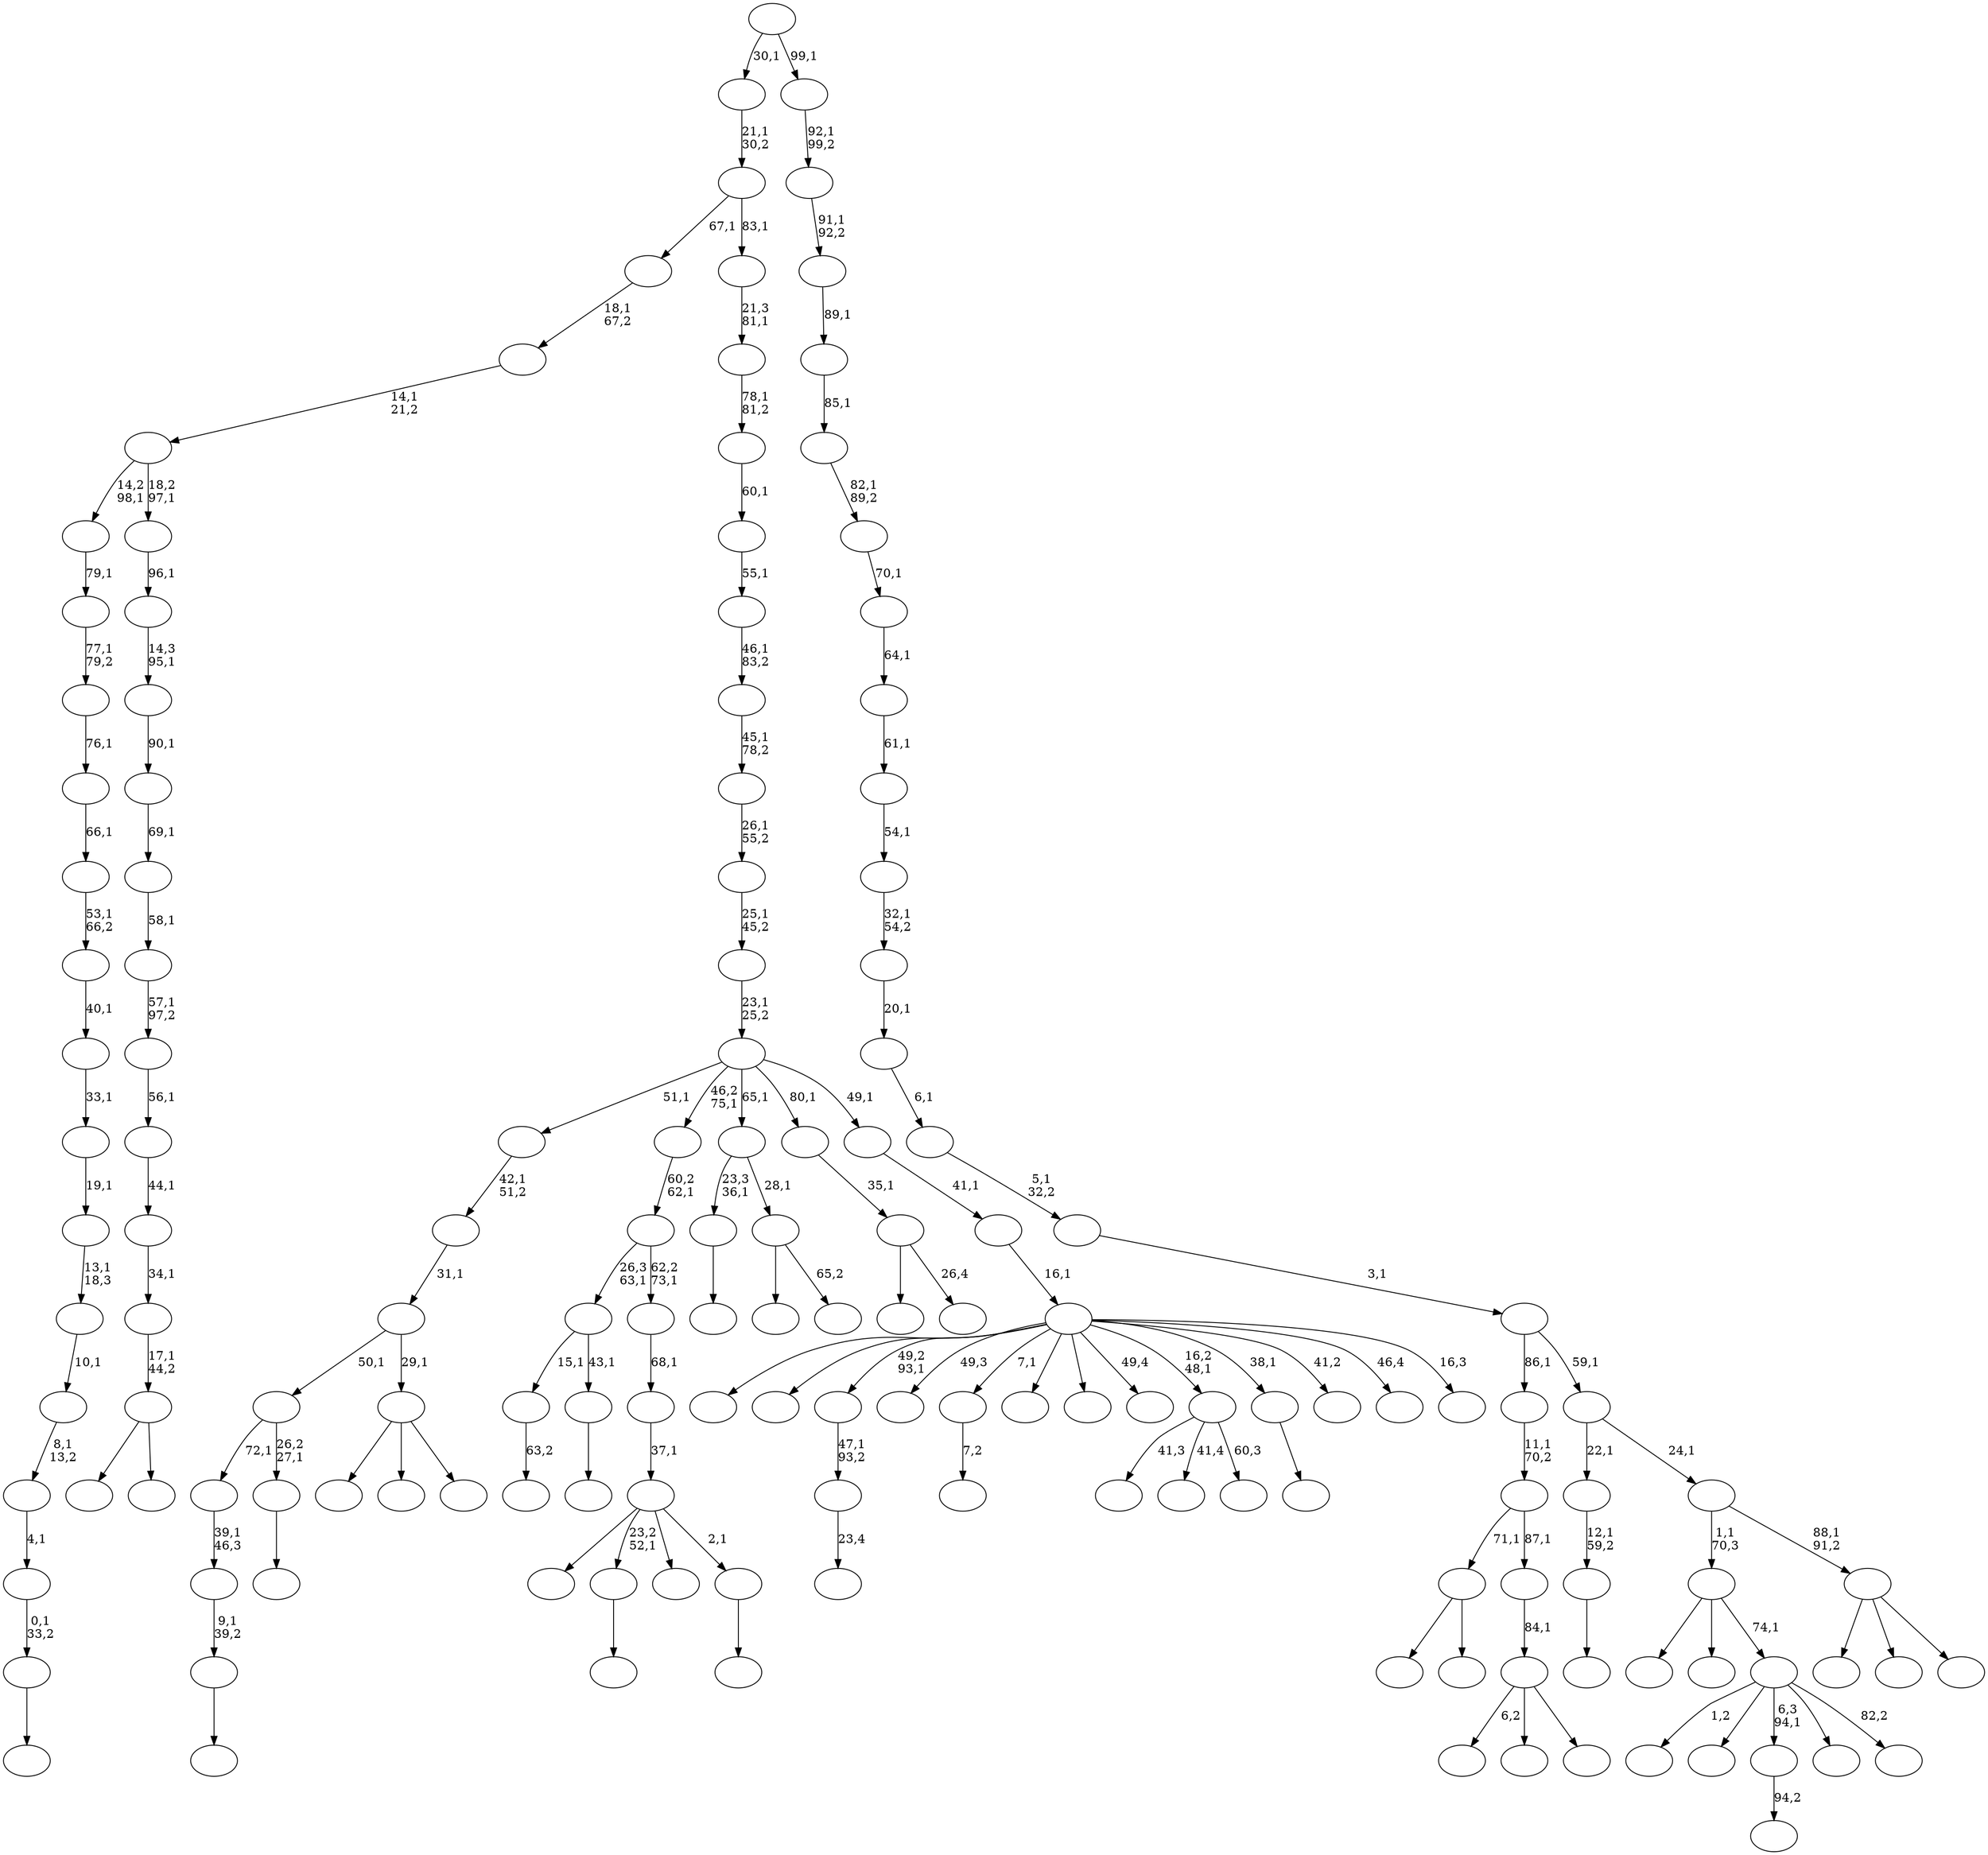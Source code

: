 digraph T {
	150 [label=""]
	149 [label=""]
	148 [label=""]
	147 [label=""]
	146 [label=""]
	145 [label=""]
	144 [label=""]
	143 [label=""]
	142 [label=""]
	141 [label=""]
	140 [label=""]
	139 [label=""]
	138 [label=""]
	137 [label=""]
	136 [label=""]
	135 [label=""]
	134 [label=""]
	133 [label=""]
	132 [label=""]
	131 [label=""]
	130 [label=""]
	129 [label=""]
	128 [label=""]
	127 [label=""]
	126 [label=""]
	125 [label=""]
	124 [label=""]
	123 [label=""]
	122 [label=""]
	121 [label=""]
	120 [label=""]
	119 [label=""]
	118 [label=""]
	117 [label=""]
	116 [label=""]
	115 [label=""]
	114 [label=""]
	113 [label=""]
	112 [label=""]
	111 [label=""]
	110 [label=""]
	109 [label=""]
	108 [label=""]
	107 [label=""]
	106 [label=""]
	105 [label=""]
	104 [label=""]
	103 [label=""]
	102 [label=""]
	101 [label=""]
	100 [label=""]
	99 [label=""]
	98 [label=""]
	97 [label=""]
	96 [label=""]
	95 [label=""]
	94 [label=""]
	93 [label=""]
	92 [label=""]
	91 [label=""]
	90 [label=""]
	89 [label=""]
	88 [label=""]
	87 [label=""]
	86 [label=""]
	85 [label=""]
	84 [label=""]
	83 [label=""]
	82 [label=""]
	81 [label=""]
	80 [label=""]
	79 [label=""]
	78 [label=""]
	77 [label=""]
	76 [label=""]
	75 [label=""]
	74 [label=""]
	73 [label=""]
	72 [label=""]
	71 [label=""]
	70 [label=""]
	69 [label=""]
	68 [label=""]
	67 [label=""]
	66 [label=""]
	65 [label=""]
	64 [label=""]
	63 [label=""]
	62 [label=""]
	61 [label=""]
	60 [label=""]
	59 [label=""]
	58 [label=""]
	57 [label=""]
	56 [label=""]
	55 [label=""]
	54 [label=""]
	53 [label=""]
	52 [label=""]
	51 [label=""]
	50 [label=""]
	49 [label=""]
	48 [label=""]
	47 [label=""]
	46 [label=""]
	45 [label=""]
	44 [label=""]
	43 [label=""]
	42 [label=""]
	41 [label=""]
	40 [label=""]
	39 [label=""]
	38 [label=""]
	37 [label=""]
	36 [label=""]
	35 [label=""]
	34 [label=""]
	33 [label=""]
	32 [label=""]
	31 [label=""]
	30 [label=""]
	29 [label=""]
	28 [label=""]
	27 [label=""]
	26 [label=""]
	25 [label=""]
	24 [label=""]
	23 [label=""]
	22 [label=""]
	21 [label=""]
	20 [label=""]
	19 [label=""]
	18 [label=""]
	17 [label=""]
	16 [label=""]
	15 [label=""]
	14 [label=""]
	13 [label=""]
	12 [label=""]
	11 [label=""]
	10 [label=""]
	9 [label=""]
	8 [label=""]
	7 [label=""]
	6 [label=""]
	5 [label=""]
	4 [label=""]
	3 [label=""]
	2 [label=""]
	1 [label=""]
	0 [label=""]
	148 -> 149 [label=""]
	147 -> 148 [label="9,1\n39,2"]
	146 -> 147 [label="39,1\n46,3"]
	141 -> 142 [label=""]
	140 -> 141 [label="0,1\n33,2"]
	139 -> 140 [label="4,1"]
	138 -> 139 [label="8,1\n13,2"]
	137 -> 138 [label="10,1"]
	136 -> 137 [label="13,1\n18,3"]
	135 -> 136 [label="19,1"]
	134 -> 135 [label="33,1"]
	133 -> 134 [label="40,1"]
	132 -> 133 [label="53,1\n66,2"]
	131 -> 132 [label="66,1"]
	130 -> 131 [label="76,1"]
	129 -> 130 [label="77,1\n79,2"]
	128 -> 129 [label="79,1"]
	123 -> 124 [label=""]
	120 -> 121 [label="23,4"]
	119 -> 120 [label="47,1\n93,2"]
	116 -> 117 [label="7,2"]
	111 -> 112 [label=""]
	109 -> 110 [label=""]
	108 -> 146 [label="72,1"]
	108 -> 109 [label="26,2\n27,1"]
	105 -> 106 [label="63,2"]
	103 -> 150 [label=""]
	103 -> 115 [label=""]
	103 -> 104 [label=""]
	102 -> 108 [label="50,1"]
	102 -> 103 [label="29,1"]
	101 -> 102 [label="31,1"]
	100 -> 101 [label="42,1\n51,2"]
	98 -> 125 [label=""]
	98 -> 99 [label=""]
	91 -> 92 [label=""]
	90 -> 91 [label="12,1\n59,2"]
	85 -> 86 [label=""]
	84 -> 105 [label="15,1"]
	84 -> 85 [label="43,1"]
	81 -> 82 [label=""]
	80 -> 113 [label=""]
	80 -> 111 [label="23,2\n52,1"]
	80 -> 93 [label=""]
	80 -> 81 [label="2,1"]
	79 -> 80 [label="37,1"]
	78 -> 79 [label="68,1"]
	77 -> 84 [label="26,3\n63,1"]
	77 -> 78 [label="62,2\n73,1"]
	76 -> 77 [label="60,2\n62,1"]
	74 -> 114 [label="41,3"]
	74 -> 107 [label="41,4"]
	74 -> 75 [label="60,3"]
	72 -> 144 [label="6,2"]
	72 -> 127 [label=""]
	72 -> 73 [label=""]
	71 -> 72 [label="84,1"]
	70 -> 98 [label="71,1"]
	70 -> 71 [label="87,1"]
	69 -> 70 [label="11,1\n70,2"]
	67 -> 89 [label=""]
	67 -> 68 [label=""]
	66 -> 67 [label="17,1\n44,2"]
	65 -> 66 [label="34,1"]
	64 -> 65 [label="44,1"]
	63 -> 64 [label="56,1"]
	62 -> 63 [label="57,1\n97,2"]
	61 -> 62 [label="58,1"]
	60 -> 61 [label="69,1"]
	59 -> 60 [label="90,1"]
	58 -> 59 [label="14,3\n95,1"]
	57 -> 58 [label="96,1"]
	56 -> 128 [label="14,2\n98,1"]
	56 -> 57 [label="18,2\n97,1"]
	55 -> 56 [label="14,1\n21,2"]
	54 -> 55 [label="18,1\n67,2"]
	52 -> 87 [label=""]
	52 -> 53 [label="65,2"]
	51 -> 123 [label="23,3\n36,1"]
	51 -> 52 [label="28,1"]
	48 -> 49 [label="94,2"]
	46 -> 47 [label=""]
	42 -> 88 [label=""]
	42 -> 43 [label="26,4"]
	41 -> 42 [label="35,1"]
	37 -> 94 [label="1,2"]
	37 -> 50 [label=""]
	37 -> 48 [label="6,3\n94,1"]
	37 -> 40 [label=""]
	37 -> 38 [label="82,2"]
	36 -> 143 [label=""]
	36 -> 95 [label=""]
	36 -> 37 [label="74,1"]
	34 -> 145 [label=""]
	34 -> 122 [label=""]
	34 -> 119 [label="49,2\n93,1"]
	34 -> 118 [label="49,3"]
	34 -> 116 [label="7,1"]
	34 -> 97 [label=""]
	34 -> 96 [label=""]
	34 -> 83 [label="49,4"]
	34 -> 74 [label="16,2\n48,1"]
	34 -> 46 [label="38,1"]
	34 -> 45 [label="41,2"]
	34 -> 39 [label="46,4"]
	34 -> 35 [label="16,3"]
	33 -> 34 [label="16,1"]
	32 -> 33 [label="41,1"]
	31 -> 100 [label="51,1"]
	31 -> 76 [label="46,2\n75,1"]
	31 -> 51 [label="65,1"]
	31 -> 41 [label="80,1"]
	31 -> 32 [label="49,1"]
	30 -> 31 [label="23,1\n25,2"]
	29 -> 30 [label="25,1\n45,2"]
	28 -> 29 [label="26,1\n55,2"]
	27 -> 28 [label="45,1\n78,2"]
	26 -> 27 [label="46,1\n83,2"]
	25 -> 26 [label="55,1"]
	24 -> 25 [label="60,1"]
	23 -> 24 [label="78,1\n81,2"]
	22 -> 23 [label="21,3\n81,1"]
	21 -> 54 [label="67,1"]
	21 -> 22 [label="83,1"]
	20 -> 21 [label="21,1\n30,2"]
	18 -> 126 [label=""]
	18 -> 44 [label=""]
	18 -> 19 [label=""]
	17 -> 36 [label="1,1\n70,3"]
	17 -> 18 [label="88,1\n91,2"]
	16 -> 90 [label="22,1"]
	16 -> 17 [label="24,1"]
	15 -> 69 [label="86,1"]
	15 -> 16 [label="59,1"]
	14 -> 15 [label="3,1"]
	13 -> 14 [label="5,1\n32,2"]
	12 -> 13 [label="6,1"]
	11 -> 12 [label="20,1"]
	10 -> 11 [label="32,1\n54,2"]
	9 -> 10 [label="54,1"]
	8 -> 9 [label="61,1"]
	7 -> 8 [label="64,1"]
	6 -> 7 [label="70,1"]
	5 -> 6 [label="82,1\n89,2"]
	4 -> 5 [label="85,1"]
	3 -> 4 [label="89,1"]
	2 -> 3 [label="91,1\n92,2"]
	1 -> 2 [label="92,1\n99,2"]
	0 -> 20 [label="30,1"]
	0 -> 1 [label="99,1"]
}
